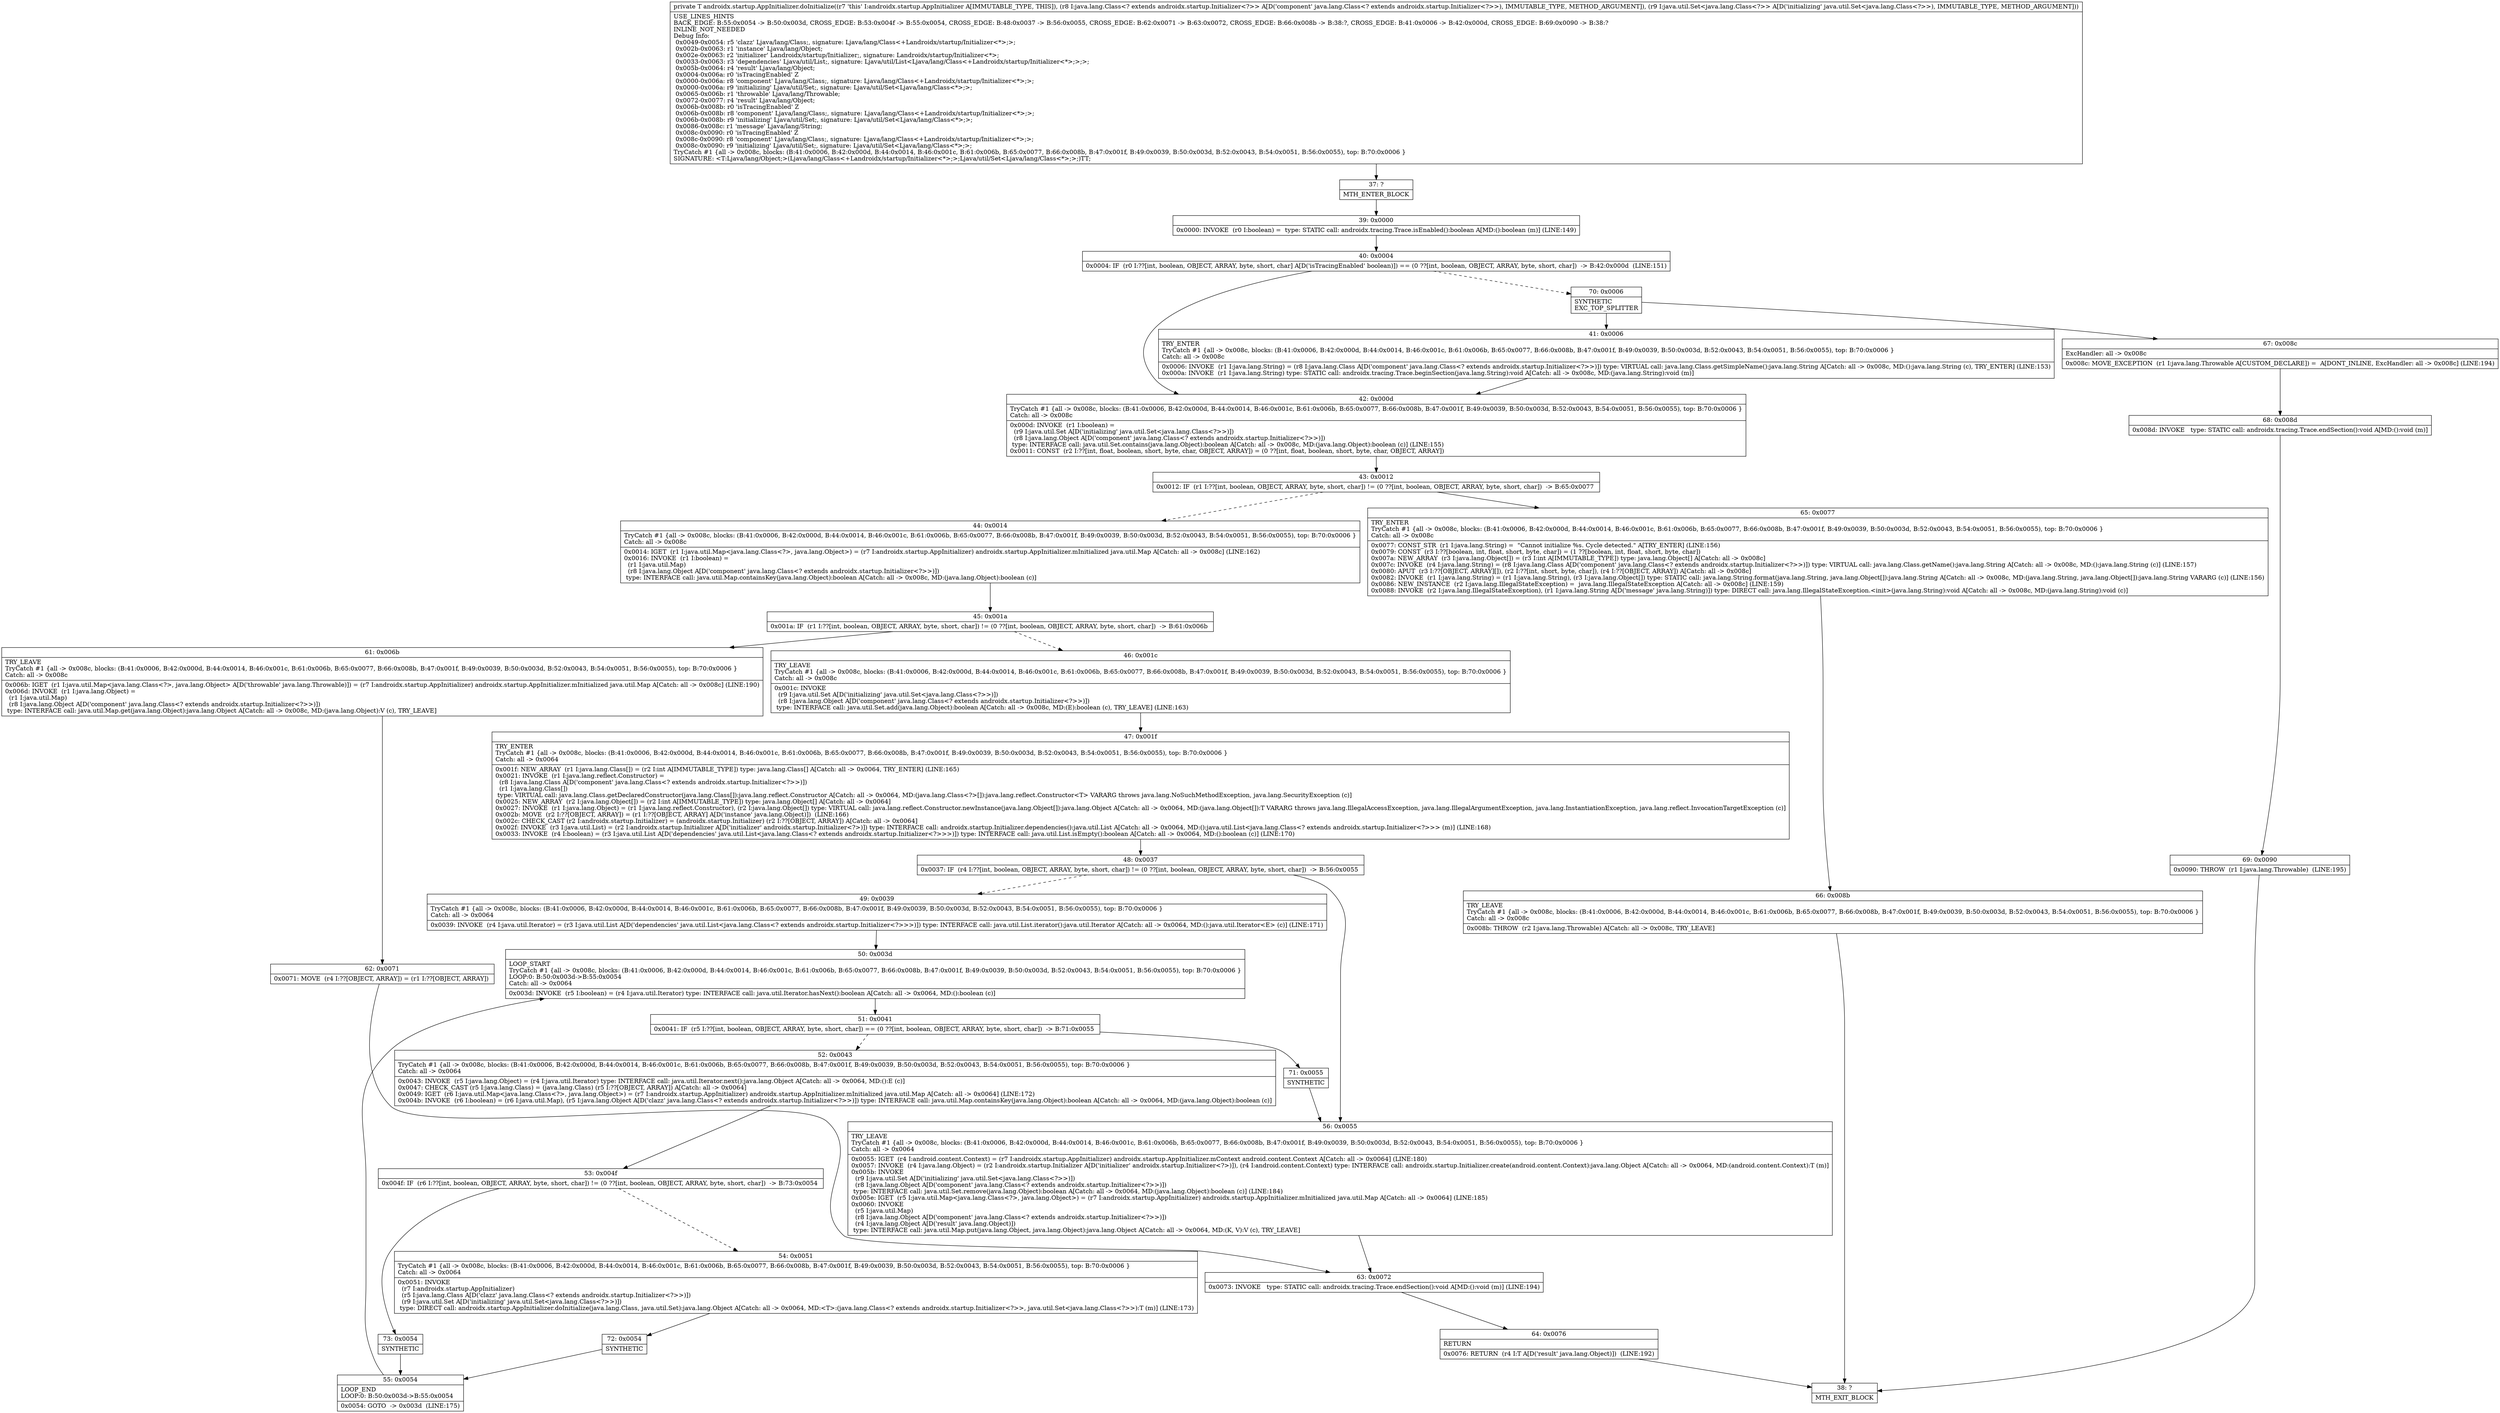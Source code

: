 digraph "CFG forandroidx.startup.AppInitializer.doInitialize(Ljava\/lang\/Class;Ljava\/util\/Set;)Ljava\/lang\/Object;" {
Node_37 [shape=record,label="{37\:\ ?|MTH_ENTER_BLOCK\l}"];
Node_39 [shape=record,label="{39\:\ 0x0000|0x0000: INVOKE  (r0 I:boolean) =  type: STATIC call: androidx.tracing.Trace.isEnabled():boolean A[MD:():boolean (m)] (LINE:149)\l}"];
Node_40 [shape=record,label="{40\:\ 0x0004|0x0004: IF  (r0 I:??[int, boolean, OBJECT, ARRAY, byte, short, char] A[D('isTracingEnabled' boolean)]) == (0 ??[int, boolean, OBJECT, ARRAY, byte, short, char])  \-\> B:42:0x000d  (LINE:151)\l}"];
Node_42 [shape=record,label="{42\:\ 0x000d|TryCatch #1 \{all \-\> 0x008c, blocks: (B:41:0x0006, B:42:0x000d, B:44:0x0014, B:46:0x001c, B:61:0x006b, B:65:0x0077, B:66:0x008b, B:47:0x001f, B:49:0x0039, B:50:0x003d, B:52:0x0043, B:54:0x0051, B:56:0x0055), top: B:70:0x0006 \}\lCatch: all \-\> 0x008c\l|0x000d: INVOKE  (r1 I:boolean) = \l  (r9 I:java.util.Set A[D('initializing' java.util.Set\<java.lang.Class\<?\>\>)])\l  (r8 I:java.lang.Object A[D('component' java.lang.Class\<? extends androidx.startup.Initializer\<?\>\>)])\l type: INTERFACE call: java.util.Set.contains(java.lang.Object):boolean A[Catch: all \-\> 0x008c, MD:(java.lang.Object):boolean (c)] (LINE:155)\l0x0011: CONST  (r2 I:??[int, float, boolean, short, byte, char, OBJECT, ARRAY]) = (0 ??[int, float, boolean, short, byte, char, OBJECT, ARRAY]) \l}"];
Node_43 [shape=record,label="{43\:\ 0x0012|0x0012: IF  (r1 I:??[int, boolean, OBJECT, ARRAY, byte, short, char]) != (0 ??[int, boolean, OBJECT, ARRAY, byte, short, char])  \-\> B:65:0x0077 \l}"];
Node_44 [shape=record,label="{44\:\ 0x0014|TryCatch #1 \{all \-\> 0x008c, blocks: (B:41:0x0006, B:42:0x000d, B:44:0x0014, B:46:0x001c, B:61:0x006b, B:65:0x0077, B:66:0x008b, B:47:0x001f, B:49:0x0039, B:50:0x003d, B:52:0x0043, B:54:0x0051, B:56:0x0055), top: B:70:0x0006 \}\lCatch: all \-\> 0x008c\l|0x0014: IGET  (r1 I:java.util.Map\<java.lang.Class\<?\>, java.lang.Object\>) = (r7 I:androidx.startup.AppInitializer) androidx.startup.AppInitializer.mInitialized java.util.Map A[Catch: all \-\> 0x008c] (LINE:162)\l0x0016: INVOKE  (r1 I:boolean) = \l  (r1 I:java.util.Map)\l  (r8 I:java.lang.Object A[D('component' java.lang.Class\<? extends androidx.startup.Initializer\<?\>\>)])\l type: INTERFACE call: java.util.Map.containsKey(java.lang.Object):boolean A[Catch: all \-\> 0x008c, MD:(java.lang.Object):boolean (c)]\l}"];
Node_45 [shape=record,label="{45\:\ 0x001a|0x001a: IF  (r1 I:??[int, boolean, OBJECT, ARRAY, byte, short, char]) != (0 ??[int, boolean, OBJECT, ARRAY, byte, short, char])  \-\> B:61:0x006b \l}"];
Node_46 [shape=record,label="{46\:\ 0x001c|TRY_LEAVE\lTryCatch #1 \{all \-\> 0x008c, blocks: (B:41:0x0006, B:42:0x000d, B:44:0x0014, B:46:0x001c, B:61:0x006b, B:65:0x0077, B:66:0x008b, B:47:0x001f, B:49:0x0039, B:50:0x003d, B:52:0x0043, B:54:0x0051, B:56:0x0055), top: B:70:0x0006 \}\lCatch: all \-\> 0x008c\l|0x001c: INVOKE  \l  (r9 I:java.util.Set A[D('initializing' java.util.Set\<java.lang.Class\<?\>\>)])\l  (r8 I:java.lang.Object A[D('component' java.lang.Class\<? extends androidx.startup.Initializer\<?\>\>)])\l type: INTERFACE call: java.util.Set.add(java.lang.Object):boolean A[Catch: all \-\> 0x008c, MD:(E):boolean (c), TRY_LEAVE] (LINE:163)\l}"];
Node_47 [shape=record,label="{47\:\ 0x001f|TRY_ENTER\lTryCatch #1 \{all \-\> 0x008c, blocks: (B:41:0x0006, B:42:0x000d, B:44:0x0014, B:46:0x001c, B:61:0x006b, B:65:0x0077, B:66:0x008b, B:47:0x001f, B:49:0x0039, B:50:0x003d, B:52:0x0043, B:54:0x0051, B:56:0x0055), top: B:70:0x0006 \}\lCatch: all \-\> 0x0064\l|0x001f: NEW_ARRAY  (r1 I:java.lang.Class[]) = (r2 I:int A[IMMUTABLE_TYPE]) type: java.lang.Class[] A[Catch: all \-\> 0x0064, TRY_ENTER] (LINE:165)\l0x0021: INVOKE  (r1 I:java.lang.reflect.Constructor) = \l  (r8 I:java.lang.Class A[D('component' java.lang.Class\<? extends androidx.startup.Initializer\<?\>\>)])\l  (r1 I:java.lang.Class[])\l type: VIRTUAL call: java.lang.Class.getDeclaredConstructor(java.lang.Class[]):java.lang.reflect.Constructor A[Catch: all \-\> 0x0064, MD:(java.lang.Class\<?\>[]):java.lang.reflect.Constructor\<T\> VARARG throws java.lang.NoSuchMethodException, java.lang.SecurityException (c)]\l0x0025: NEW_ARRAY  (r2 I:java.lang.Object[]) = (r2 I:int A[IMMUTABLE_TYPE]) type: java.lang.Object[] A[Catch: all \-\> 0x0064]\l0x0027: INVOKE  (r1 I:java.lang.Object) = (r1 I:java.lang.reflect.Constructor), (r2 I:java.lang.Object[]) type: VIRTUAL call: java.lang.reflect.Constructor.newInstance(java.lang.Object[]):java.lang.Object A[Catch: all \-\> 0x0064, MD:(java.lang.Object[]):T VARARG throws java.lang.IllegalAccessException, java.lang.IllegalArgumentException, java.lang.InstantiationException, java.lang.reflect.InvocationTargetException (c)]\l0x002b: MOVE  (r2 I:??[OBJECT, ARRAY]) = (r1 I:??[OBJECT, ARRAY] A[D('instance' java.lang.Object)])  (LINE:166)\l0x002c: CHECK_CAST (r2 I:androidx.startup.Initializer) = (androidx.startup.Initializer) (r2 I:??[OBJECT, ARRAY]) A[Catch: all \-\> 0x0064]\l0x002f: INVOKE  (r3 I:java.util.List) = (r2 I:androidx.startup.Initializer A[D('initializer' androidx.startup.Initializer\<?\>)]) type: INTERFACE call: androidx.startup.Initializer.dependencies():java.util.List A[Catch: all \-\> 0x0064, MD:():java.util.List\<java.lang.Class\<? extends androidx.startup.Initializer\<?\>\>\> (m)] (LINE:168)\l0x0033: INVOKE  (r4 I:boolean) = (r3 I:java.util.List A[D('dependencies' java.util.List\<java.lang.Class\<? extends androidx.startup.Initializer\<?\>\>\>)]) type: INTERFACE call: java.util.List.isEmpty():boolean A[Catch: all \-\> 0x0064, MD:():boolean (c)] (LINE:170)\l}"];
Node_48 [shape=record,label="{48\:\ 0x0037|0x0037: IF  (r4 I:??[int, boolean, OBJECT, ARRAY, byte, short, char]) != (0 ??[int, boolean, OBJECT, ARRAY, byte, short, char])  \-\> B:56:0x0055 \l}"];
Node_49 [shape=record,label="{49\:\ 0x0039|TryCatch #1 \{all \-\> 0x008c, blocks: (B:41:0x0006, B:42:0x000d, B:44:0x0014, B:46:0x001c, B:61:0x006b, B:65:0x0077, B:66:0x008b, B:47:0x001f, B:49:0x0039, B:50:0x003d, B:52:0x0043, B:54:0x0051, B:56:0x0055), top: B:70:0x0006 \}\lCatch: all \-\> 0x0064\l|0x0039: INVOKE  (r4 I:java.util.Iterator) = (r3 I:java.util.List A[D('dependencies' java.util.List\<java.lang.Class\<? extends androidx.startup.Initializer\<?\>\>\>)]) type: INTERFACE call: java.util.List.iterator():java.util.Iterator A[Catch: all \-\> 0x0064, MD:():java.util.Iterator\<E\> (c)] (LINE:171)\l}"];
Node_50 [shape=record,label="{50\:\ 0x003d|LOOP_START\lTryCatch #1 \{all \-\> 0x008c, blocks: (B:41:0x0006, B:42:0x000d, B:44:0x0014, B:46:0x001c, B:61:0x006b, B:65:0x0077, B:66:0x008b, B:47:0x001f, B:49:0x0039, B:50:0x003d, B:52:0x0043, B:54:0x0051, B:56:0x0055), top: B:70:0x0006 \}\lLOOP:0: B:50:0x003d\-\>B:55:0x0054\lCatch: all \-\> 0x0064\l|0x003d: INVOKE  (r5 I:boolean) = (r4 I:java.util.Iterator) type: INTERFACE call: java.util.Iterator.hasNext():boolean A[Catch: all \-\> 0x0064, MD:():boolean (c)]\l}"];
Node_51 [shape=record,label="{51\:\ 0x0041|0x0041: IF  (r5 I:??[int, boolean, OBJECT, ARRAY, byte, short, char]) == (0 ??[int, boolean, OBJECT, ARRAY, byte, short, char])  \-\> B:71:0x0055 \l}"];
Node_52 [shape=record,label="{52\:\ 0x0043|TryCatch #1 \{all \-\> 0x008c, blocks: (B:41:0x0006, B:42:0x000d, B:44:0x0014, B:46:0x001c, B:61:0x006b, B:65:0x0077, B:66:0x008b, B:47:0x001f, B:49:0x0039, B:50:0x003d, B:52:0x0043, B:54:0x0051, B:56:0x0055), top: B:70:0x0006 \}\lCatch: all \-\> 0x0064\l|0x0043: INVOKE  (r5 I:java.lang.Object) = (r4 I:java.util.Iterator) type: INTERFACE call: java.util.Iterator.next():java.lang.Object A[Catch: all \-\> 0x0064, MD:():E (c)]\l0x0047: CHECK_CAST (r5 I:java.lang.Class) = (java.lang.Class) (r5 I:??[OBJECT, ARRAY]) A[Catch: all \-\> 0x0064]\l0x0049: IGET  (r6 I:java.util.Map\<java.lang.Class\<?\>, java.lang.Object\>) = (r7 I:androidx.startup.AppInitializer) androidx.startup.AppInitializer.mInitialized java.util.Map A[Catch: all \-\> 0x0064] (LINE:172)\l0x004b: INVOKE  (r6 I:boolean) = (r6 I:java.util.Map), (r5 I:java.lang.Object A[D('clazz' java.lang.Class\<? extends androidx.startup.Initializer\<?\>\>)]) type: INTERFACE call: java.util.Map.containsKey(java.lang.Object):boolean A[Catch: all \-\> 0x0064, MD:(java.lang.Object):boolean (c)]\l}"];
Node_53 [shape=record,label="{53\:\ 0x004f|0x004f: IF  (r6 I:??[int, boolean, OBJECT, ARRAY, byte, short, char]) != (0 ??[int, boolean, OBJECT, ARRAY, byte, short, char])  \-\> B:73:0x0054 \l}"];
Node_54 [shape=record,label="{54\:\ 0x0051|TryCatch #1 \{all \-\> 0x008c, blocks: (B:41:0x0006, B:42:0x000d, B:44:0x0014, B:46:0x001c, B:61:0x006b, B:65:0x0077, B:66:0x008b, B:47:0x001f, B:49:0x0039, B:50:0x003d, B:52:0x0043, B:54:0x0051, B:56:0x0055), top: B:70:0x0006 \}\lCatch: all \-\> 0x0064\l|0x0051: INVOKE  \l  (r7 I:androidx.startup.AppInitializer)\l  (r5 I:java.lang.Class A[D('clazz' java.lang.Class\<? extends androidx.startup.Initializer\<?\>\>)])\l  (r9 I:java.util.Set A[D('initializing' java.util.Set\<java.lang.Class\<?\>\>)])\l type: DIRECT call: androidx.startup.AppInitializer.doInitialize(java.lang.Class, java.util.Set):java.lang.Object A[Catch: all \-\> 0x0064, MD:\<T\>:(java.lang.Class\<? extends androidx.startup.Initializer\<?\>\>, java.util.Set\<java.lang.Class\<?\>\>):T (m)] (LINE:173)\l}"];
Node_72 [shape=record,label="{72\:\ 0x0054|SYNTHETIC\l}"];
Node_55 [shape=record,label="{55\:\ 0x0054|LOOP_END\lLOOP:0: B:50:0x003d\-\>B:55:0x0054\l|0x0054: GOTO  \-\> 0x003d  (LINE:175)\l}"];
Node_73 [shape=record,label="{73\:\ 0x0054|SYNTHETIC\l}"];
Node_71 [shape=record,label="{71\:\ 0x0055|SYNTHETIC\l}"];
Node_56 [shape=record,label="{56\:\ 0x0055|TRY_LEAVE\lTryCatch #1 \{all \-\> 0x008c, blocks: (B:41:0x0006, B:42:0x000d, B:44:0x0014, B:46:0x001c, B:61:0x006b, B:65:0x0077, B:66:0x008b, B:47:0x001f, B:49:0x0039, B:50:0x003d, B:52:0x0043, B:54:0x0051, B:56:0x0055), top: B:70:0x0006 \}\lCatch: all \-\> 0x0064\l|0x0055: IGET  (r4 I:android.content.Context) = (r7 I:androidx.startup.AppInitializer) androidx.startup.AppInitializer.mContext android.content.Context A[Catch: all \-\> 0x0064] (LINE:180)\l0x0057: INVOKE  (r4 I:java.lang.Object) = (r2 I:androidx.startup.Initializer A[D('initializer' androidx.startup.Initializer\<?\>)]), (r4 I:android.content.Context) type: INTERFACE call: androidx.startup.Initializer.create(android.content.Context):java.lang.Object A[Catch: all \-\> 0x0064, MD:(android.content.Context):T (m)]\l0x005b: INVOKE  \l  (r9 I:java.util.Set A[D('initializing' java.util.Set\<java.lang.Class\<?\>\>)])\l  (r8 I:java.lang.Object A[D('component' java.lang.Class\<? extends androidx.startup.Initializer\<?\>\>)])\l type: INTERFACE call: java.util.Set.remove(java.lang.Object):boolean A[Catch: all \-\> 0x0064, MD:(java.lang.Object):boolean (c)] (LINE:184)\l0x005e: IGET  (r5 I:java.util.Map\<java.lang.Class\<?\>, java.lang.Object\>) = (r7 I:androidx.startup.AppInitializer) androidx.startup.AppInitializer.mInitialized java.util.Map A[Catch: all \-\> 0x0064] (LINE:185)\l0x0060: INVOKE  \l  (r5 I:java.util.Map)\l  (r8 I:java.lang.Object A[D('component' java.lang.Class\<? extends androidx.startup.Initializer\<?\>\>)])\l  (r4 I:java.lang.Object A[D('result' java.lang.Object)])\l type: INTERFACE call: java.util.Map.put(java.lang.Object, java.lang.Object):java.lang.Object A[Catch: all \-\> 0x0064, MD:(K, V):V (c), TRY_LEAVE]\l}"];
Node_63 [shape=record,label="{63\:\ 0x0072|0x0073: INVOKE   type: STATIC call: androidx.tracing.Trace.endSection():void A[MD:():void (m)] (LINE:194)\l}"];
Node_64 [shape=record,label="{64\:\ 0x0076|RETURN\l|0x0076: RETURN  (r4 I:T A[D('result' java.lang.Object)])  (LINE:192)\l}"];
Node_38 [shape=record,label="{38\:\ ?|MTH_EXIT_BLOCK\l}"];
Node_61 [shape=record,label="{61\:\ 0x006b|TRY_LEAVE\lTryCatch #1 \{all \-\> 0x008c, blocks: (B:41:0x0006, B:42:0x000d, B:44:0x0014, B:46:0x001c, B:61:0x006b, B:65:0x0077, B:66:0x008b, B:47:0x001f, B:49:0x0039, B:50:0x003d, B:52:0x0043, B:54:0x0051, B:56:0x0055), top: B:70:0x0006 \}\lCatch: all \-\> 0x008c\l|0x006b: IGET  (r1 I:java.util.Map\<java.lang.Class\<?\>, java.lang.Object\> A[D('throwable' java.lang.Throwable)]) = (r7 I:androidx.startup.AppInitializer) androidx.startup.AppInitializer.mInitialized java.util.Map A[Catch: all \-\> 0x008c] (LINE:190)\l0x006d: INVOKE  (r1 I:java.lang.Object) = \l  (r1 I:java.util.Map)\l  (r8 I:java.lang.Object A[D('component' java.lang.Class\<? extends androidx.startup.Initializer\<?\>\>)])\l type: INTERFACE call: java.util.Map.get(java.lang.Object):java.lang.Object A[Catch: all \-\> 0x008c, MD:(java.lang.Object):V (c), TRY_LEAVE]\l}"];
Node_62 [shape=record,label="{62\:\ 0x0071|0x0071: MOVE  (r4 I:??[OBJECT, ARRAY]) = (r1 I:??[OBJECT, ARRAY]) \l}"];
Node_65 [shape=record,label="{65\:\ 0x0077|TRY_ENTER\lTryCatch #1 \{all \-\> 0x008c, blocks: (B:41:0x0006, B:42:0x000d, B:44:0x0014, B:46:0x001c, B:61:0x006b, B:65:0x0077, B:66:0x008b, B:47:0x001f, B:49:0x0039, B:50:0x003d, B:52:0x0043, B:54:0x0051, B:56:0x0055), top: B:70:0x0006 \}\lCatch: all \-\> 0x008c\l|0x0077: CONST_STR  (r1 I:java.lang.String) =  \"Cannot initialize %s. Cycle detected.\" A[TRY_ENTER] (LINE:156)\l0x0079: CONST  (r3 I:??[boolean, int, float, short, byte, char]) = (1 ??[boolean, int, float, short, byte, char]) \l0x007a: NEW_ARRAY  (r3 I:java.lang.Object[]) = (r3 I:int A[IMMUTABLE_TYPE]) type: java.lang.Object[] A[Catch: all \-\> 0x008c]\l0x007c: INVOKE  (r4 I:java.lang.String) = (r8 I:java.lang.Class A[D('component' java.lang.Class\<? extends androidx.startup.Initializer\<?\>\>)]) type: VIRTUAL call: java.lang.Class.getName():java.lang.String A[Catch: all \-\> 0x008c, MD:():java.lang.String (c)] (LINE:157)\l0x0080: APUT  (r3 I:??[OBJECT, ARRAY][]), (r2 I:??[int, short, byte, char]), (r4 I:??[OBJECT, ARRAY]) A[Catch: all \-\> 0x008c]\l0x0082: INVOKE  (r1 I:java.lang.String) = (r1 I:java.lang.String), (r3 I:java.lang.Object[]) type: STATIC call: java.lang.String.format(java.lang.String, java.lang.Object[]):java.lang.String A[Catch: all \-\> 0x008c, MD:(java.lang.String, java.lang.Object[]):java.lang.String VARARG (c)] (LINE:156)\l0x0086: NEW_INSTANCE  (r2 I:java.lang.IllegalStateException) =  java.lang.IllegalStateException A[Catch: all \-\> 0x008c] (LINE:159)\l0x0088: INVOKE  (r2 I:java.lang.IllegalStateException), (r1 I:java.lang.String A[D('message' java.lang.String)]) type: DIRECT call: java.lang.IllegalStateException.\<init\>(java.lang.String):void A[Catch: all \-\> 0x008c, MD:(java.lang.String):void (c)]\l}"];
Node_66 [shape=record,label="{66\:\ 0x008b|TRY_LEAVE\lTryCatch #1 \{all \-\> 0x008c, blocks: (B:41:0x0006, B:42:0x000d, B:44:0x0014, B:46:0x001c, B:61:0x006b, B:65:0x0077, B:66:0x008b, B:47:0x001f, B:49:0x0039, B:50:0x003d, B:52:0x0043, B:54:0x0051, B:56:0x0055), top: B:70:0x0006 \}\lCatch: all \-\> 0x008c\l|0x008b: THROW  (r2 I:java.lang.Throwable) A[Catch: all \-\> 0x008c, TRY_LEAVE]\l}"];
Node_70 [shape=record,label="{70\:\ 0x0006|SYNTHETIC\lEXC_TOP_SPLITTER\l}"];
Node_41 [shape=record,label="{41\:\ 0x0006|TRY_ENTER\lTryCatch #1 \{all \-\> 0x008c, blocks: (B:41:0x0006, B:42:0x000d, B:44:0x0014, B:46:0x001c, B:61:0x006b, B:65:0x0077, B:66:0x008b, B:47:0x001f, B:49:0x0039, B:50:0x003d, B:52:0x0043, B:54:0x0051, B:56:0x0055), top: B:70:0x0006 \}\lCatch: all \-\> 0x008c\l|0x0006: INVOKE  (r1 I:java.lang.String) = (r8 I:java.lang.Class A[D('component' java.lang.Class\<? extends androidx.startup.Initializer\<?\>\>)]) type: VIRTUAL call: java.lang.Class.getSimpleName():java.lang.String A[Catch: all \-\> 0x008c, MD:():java.lang.String (c), TRY_ENTER] (LINE:153)\l0x000a: INVOKE  (r1 I:java.lang.String) type: STATIC call: androidx.tracing.Trace.beginSection(java.lang.String):void A[Catch: all \-\> 0x008c, MD:(java.lang.String):void (m)]\l}"];
Node_67 [shape=record,label="{67\:\ 0x008c|ExcHandler: all \-\> 0x008c\l|0x008c: MOVE_EXCEPTION  (r1 I:java.lang.Throwable A[CUSTOM_DECLARE]) =  A[DONT_INLINE, ExcHandler: all \-\> 0x008c] (LINE:194)\l}"];
Node_68 [shape=record,label="{68\:\ 0x008d|0x008d: INVOKE   type: STATIC call: androidx.tracing.Trace.endSection():void A[MD:():void (m)]\l}"];
Node_69 [shape=record,label="{69\:\ 0x0090|0x0090: THROW  (r1 I:java.lang.Throwable)  (LINE:195)\l}"];
MethodNode[shape=record,label="{private T androidx.startup.AppInitializer.doInitialize((r7 'this' I:androidx.startup.AppInitializer A[IMMUTABLE_TYPE, THIS]), (r8 I:java.lang.Class\<? extends androidx.startup.Initializer\<?\>\> A[D('component' java.lang.Class\<? extends androidx.startup.Initializer\<?\>\>), IMMUTABLE_TYPE, METHOD_ARGUMENT]), (r9 I:java.util.Set\<java.lang.Class\<?\>\> A[D('initializing' java.util.Set\<java.lang.Class\<?\>\>), IMMUTABLE_TYPE, METHOD_ARGUMENT]))  | USE_LINES_HINTS\lBACK_EDGE: B:55:0x0054 \-\> B:50:0x003d, CROSS_EDGE: B:53:0x004f \-\> B:55:0x0054, CROSS_EDGE: B:48:0x0037 \-\> B:56:0x0055, CROSS_EDGE: B:62:0x0071 \-\> B:63:0x0072, CROSS_EDGE: B:66:0x008b \-\> B:38:?, CROSS_EDGE: B:41:0x0006 \-\> B:42:0x000d, CROSS_EDGE: B:69:0x0090 \-\> B:38:?\lINLINE_NOT_NEEDED\lDebug Info:\l  0x0049\-0x0054: r5 'clazz' Ljava\/lang\/Class;, signature: Ljava\/lang\/Class\<+Landroidx\/startup\/Initializer\<*\>;\>;\l  0x002b\-0x0063: r1 'instance' Ljava\/lang\/Object;\l  0x002e\-0x0063: r2 'initializer' Landroidx\/startup\/Initializer;, signature: Landroidx\/startup\/Initializer\<*\>;\l  0x0033\-0x0063: r3 'dependencies' Ljava\/util\/List;, signature: Ljava\/util\/List\<Ljava\/lang\/Class\<+Landroidx\/startup\/Initializer\<*\>;\>;\>;\l  0x005b\-0x0064: r4 'result' Ljava\/lang\/Object;\l  0x0004\-0x006a: r0 'isTracingEnabled' Z\l  0x0000\-0x006a: r8 'component' Ljava\/lang\/Class;, signature: Ljava\/lang\/Class\<+Landroidx\/startup\/Initializer\<*\>;\>;\l  0x0000\-0x006a: r9 'initializing' Ljava\/util\/Set;, signature: Ljava\/util\/Set\<Ljava\/lang\/Class\<*\>;\>;\l  0x0065\-0x006b: r1 'throwable' Ljava\/lang\/Throwable;\l  0x0072\-0x0077: r4 'result' Ljava\/lang\/Object;\l  0x006b\-0x008b: r0 'isTracingEnabled' Z\l  0x006b\-0x008b: r8 'component' Ljava\/lang\/Class;, signature: Ljava\/lang\/Class\<+Landroidx\/startup\/Initializer\<*\>;\>;\l  0x006b\-0x008b: r9 'initializing' Ljava\/util\/Set;, signature: Ljava\/util\/Set\<Ljava\/lang\/Class\<*\>;\>;\l  0x0086\-0x008c: r1 'message' Ljava\/lang\/String;\l  0x008c\-0x0090: r0 'isTracingEnabled' Z\l  0x008c\-0x0090: r8 'component' Ljava\/lang\/Class;, signature: Ljava\/lang\/Class\<+Landroidx\/startup\/Initializer\<*\>;\>;\l  0x008c\-0x0090: r9 'initializing' Ljava\/util\/Set;, signature: Ljava\/util\/Set\<Ljava\/lang\/Class\<*\>;\>;\lTryCatch #1 \{all \-\> 0x008c, blocks: (B:41:0x0006, B:42:0x000d, B:44:0x0014, B:46:0x001c, B:61:0x006b, B:65:0x0077, B:66:0x008b, B:47:0x001f, B:49:0x0039, B:50:0x003d, B:52:0x0043, B:54:0x0051, B:56:0x0055), top: B:70:0x0006 \}\lSIGNATURE: \<T:Ljava\/lang\/Object;\>(Ljava\/lang\/Class\<+Landroidx\/startup\/Initializer\<*\>;\>;Ljava\/util\/Set\<Ljava\/lang\/Class\<*\>;\>;)TT;\l}"];
MethodNode -> Node_37;Node_37 -> Node_39;
Node_39 -> Node_40;
Node_40 -> Node_42;
Node_40 -> Node_70[style=dashed];
Node_42 -> Node_43;
Node_43 -> Node_44[style=dashed];
Node_43 -> Node_65;
Node_44 -> Node_45;
Node_45 -> Node_46[style=dashed];
Node_45 -> Node_61;
Node_46 -> Node_47;
Node_47 -> Node_48;
Node_48 -> Node_49[style=dashed];
Node_48 -> Node_56;
Node_49 -> Node_50;
Node_50 -> Node_51;
Node_51 -> Node_52[style=dashed];
Node_51 -> Node_71;
Node_52 -> Node_53;
Node_53 -> Node_54[style=dashed];
Node_53 -> Node_73;
Node_54 -> Node_72;
Node_72 -> Node_55;
Node_55 -> Node_50;
Node_73 -> Node_55;
Node_71 -> Node_56;
Node_56 -> Node_63;
Node_63 -> Node_64;
Node_64 -> Node_38;
Node_61 -> Node_62;
Node_62 -> Node_63;
Node_65 -> Node_66;
Node_66 -> Node_38;
Node_70 -> Node_41;
Node_70 -> Node_67;
Node_41 -> Node_42;
Node_67 -> Node_68;
Node_68 -> Node_69;
Node_69 -> Node_38;
}

